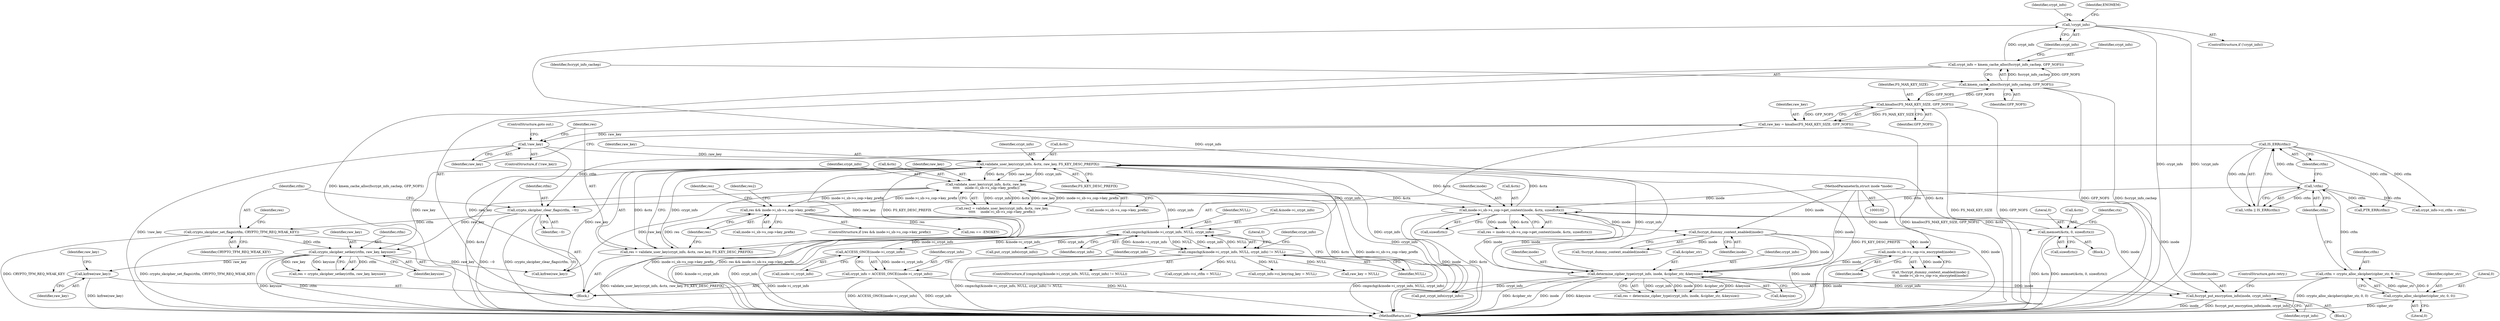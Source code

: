 digraph "0_linux_1b53cf9815bb4744958d41f3795d5d5a1d365e2d_1@API" {
"1000418" [label="(Call,kzfree(raw_key))"];
"1000411" [label="(Call,crypto_skcipher_setkey(ctfm, raw_key, keysize))"];
"1000406" [label="(Call,crypto_skcipher_set_flags(ctfm, CRYPTO_TFM_REQ_WEAK_KEY))"];
"1000403" [label="(Call,crypto_skcipher_clear_flags(ctfm, ~0))"];
"1000386" [label="(Call,IS_ERR(ctfm))"];
"1000384" [label="(Call,!ctfm)"];
"1000376" [label="(Call,ctfm = crypto_alloc_skcipher(cipher_str, 0, 0))"];
"1000378" [label="(Call,crypto_alloc_skcipher(cipher_str, 0, 0))"];
"1000326" [label="(Call,validate_user_key(crypt_info, &ctx, raw_key, FS_KEY_DESC_PREFIX))"];
"1000301" [label="(Call,determine_cipher_type(crypt_info, inode, &cipher_str, &keysize))"];
"1000252" [label="(Call,!crypt_info)"];
"1000246" [label="(Call,crypt_info = kmem_cache_alloc(fscrypt_info_cachep, GFP_NOFS))"];
"1000248" [label="(Call,kmem_cache_alloc(fscrypt_info_cachep, GFP_NOFS))"];
"1000317" [label="(Call,kmalloc(FS_MAX_KEY_SIZE, GFP_NOFS))"];
"1000187" [label="(Call,inode->i_sb->s_cop->is_encrypted(inode))"];
"1000185" [label="(Call,fscrypt_dummy_context_enabled(inode))"];
"1000171" [label="(Call,inode->i_sb->s_cop->get_context(inode, &ctx, sizeof(ctx)))"];
"1000165" [label="(Call,fscrypt_put_encryption_info(inode, crypt_info))"];
"1000103" [label="(MethodParameterIn,struct inode *inode)"];
"1000142" [label="(Call,crypt_info = ACCESS_ONCE(inode->i_crypt_info))"];
"1000144" [label="(Call,ACCESS_ONCE(inode->i_crypt_info))"];
"1000425" [label="(Call,cmpxchg(&inode->i_crypt_info, NULL, crypt_info))"];
"1000424" [label="(Call,cmpxchg(&inode->i_crypt_info, NULL, crypt_info) != NULL)"];
"1000346" [label="(Call,validate_user_key(crypt_info, &ctx, raw_key,\n\t\t\t\t\t     inode->i_sb->s_cop->key_prefix))"];
"1000333" [label="(Call,res && inode->i_sb->s_cop->key_prefix)"];
"1000324" [label="(Call,res = validate_user_key(crypt_info, &ctx, raw_key, FS_KEY_DESC_PREFIX))"];
"1000191" [label="(Call,memset(&ctx, 0, sizeof(ctx)))"];
"1000321" [label="(Call,!raw_key)"];
"1000315" [label="(Call,raw_key = kmalloc(FS_MAX_KEY_SIZE, GFP_NOFS))"];
"1000283" [label="(Call,crypt_info->ci_keyring_key = NULL)"];
"1000438" [label="(Literal,0)"];
"1000385" [label="(Identifier,ctfm)"];
"1000420" [label="(Call,raw_key = NULL)"];
"1000252" [label="(Call,!crypt_info)"];
"1000406" [label="(Call,crypto_skcipher_set_flags(ctfm, CRYPTO_TFM_REQ_WEAK_KEY))"];
"1000166" [label="(Identifier,inode)"];
"1000386" [label="(Call,IS_ERR(ctfm))"];
"1000335" [label="(Call,inode->i_sb->s_cop->key_prefix)"];
"1000187" [label="(Call,inode->i_sb->s_cop->is_encrypted(inode))"];
"1000250" [label="(Identifier,GFP_NOFS)"];
"1000183" [label="(Call,!fscrypt_dummy_context_enabled(inode) ||\n\t\t    inode->i_sb->s_cop->is_encrypted(inode))"];
"1000302" [label="(Identifier,crypt_info)"];
"1000301" [label="(Call,determine_cipher_type(crypt_info, inode, &cipher_str, &keysize))"];
"1000405" [label="(Identifier,~0)"];
"1000432" [label="(Identifier,NULL)"];
"1000332" [label="(ControlStructure,if (res && inode->i_sb->s_cop->key_prefix))"];
"1000175" [label="(Call,sizeof(ctx))"];
"1000450" [label="(Call,kzfree(raw_key))"];
"1000325" [label="(Identifier,res)"];
"1000434" [label="(Call,put_crypt_info(crypt_info))"];
"1000188" [label="(Identifier,inode)"];
"1000172" [label="(Identifier,inode)"];
"1000426" [label="(Call,&inode->i_crypt_info)"];
"1000246" [label="(Call,crypt_info = kmem_cache_alloc(fscrypt_info_cachep, GFP_NOFS))"];
"1000404" [label="(Identifier,ctfm)"];
"1000322" [label="(Identifier,raw_key)"];
"1000181" [label="(Block,)"];
"1000316" [label="(Identifier,raw_key)"];
"1000185" [label="(Call,fscrypt_dummy_context_enabled(inode))"];
"1000199" [label="(Identifier,ctx)"];
"1000423" [label="(ControlStructure,if (cmpxchg(&inode->i_crypt_info, NULL, crypt_info) != NULL))"];
"1000165" [label="(Call,fscrypt_put_encryption_info(inode, crypt_info))"];
"1000173" [label="(Call,&ctx)"];
"1000330" [label="(Identifier,raw_key)"];
"1000299" [label="(Call,res = determine_cipher_type(crypt_info, inode, &cipher_str, &keysize))"];
"1000194" [label="(Literal,0)"];
"1000168" [label="(ControlStructure,goto retry;)"];
"1000324" [label="(Call,res = validate_user_key(crypt_info, &ctx, raw_key, FS_KEY_DESC_PREFIX))"];
"1000253" [label="(Identifier,crypt_info)"];
"1000424" [label="(Call,cmpxchg(&inode->i_crypt_info, NULL, crypt_info) != NULL)"];
"1000381" [label="(Literal,0)"];
"1000333" [label="(Call,res && inode->i_sb->s_cop->key_prefix)"];
"1000191" [label="(Call,memset(&ctx, 0, sizeof(ctx)))"];
"1000418" [label="(Call,kzfree(raw_key))"];
"1000327" [label="(Identifier,crypt_info)"];
"1000419" [label="(Identifier,raw_key)"];
"1000410" [label="(Identifier,res)"];
"1000144" [label="(Call,ACCESS_ONCE(inode->i_crypt_info))"];
"1000345" [label="(Identifier,res2)"];
"1000259" [label="(Identifier,crypt_info)"];
"1000376" [label="(Call,ctfm = crypto_alloc_skcipher(cipher_str, 0, 0))"];
"1000384" [label="(Call,!ctfm)"];
"1000387" [label="(Identifier,ctfm)"];
"1000306" [label="(Call,&keysize)"];
"1000326" [label="(Call,validate_user_key(crypt_info, &ctx, raw_key, FS_KEY_DESC_PREFIX))"];
"1000323" [label="(ControlStructure,goto out;)"];
"1000350" [label="(Identifier,raw_key)"];
"1000303" [label="(Identifier,inode)"];
"1000412" [label="(Identifier,ctfm)"];
"1000448" [label="(Call,put_crypt_info(crypt_info))"];
"1000334" [label="(Identifier,res)"];
"1000393" [label="(Call,PTR_ERR(ctfm))"];
"1000104" [label="(Block,)"];
"1000169" [label="(Call,res = inode->i_sb->s_cop->get_context(inode, &ctx, sizeof(ctx)))"];
"1000379" [label="(Identifier,cipher_str)"];
"1000143" [label="(Identifier,crypt_info)"];
"1000409" [label="(Call,res = crypto_skcipher_setkey(ctfm, raw_key, keysize))"];
"1000186" [label="(Identifier,inode)"];
"1000184" [label="(Call,!fscrypt_dummy_context_enabled(inode))"];
"1000411" [label="(Call,crypto_skcipher_setkey(ctfm, raw_key, keysize))"];
"1000435" [label="(Identifier,crypt_info)"];
"1000383" [label="(Call,!ctfm || IS_ERR(ctfm))"];
"1000195" [label="(Call,sizeof(ctx))"];
"1000380" [label="(Literal,0)"];
"1000142" [label="(Call,crypt_info = ACCESS_ONCE(inode->i_crypt_info))"];
"1000377" [label="(Identifier,ctfm)"];
"1000315" [label="(Call,raw_key = kmalloc(FS_MAX_KEY_SIZE, GFP_NOFS))"];
"1000344" [label="(Call,res2 = validate_user_key(crypt_info, &ctx, raw_key,\n\t\t\t\t\t     inode->i_sb->s_cop->key_prefix))"];
"1000441" [label="(Call,res == -ENOKEY)"];
"1000248" [label="(Call,kmem_cache_alloc(fscrypt_info_cachep, GFP_NOFS))"];
"1000318" [label="(Identifier,FS_MAX_KEY_SIZE)"];
"1000431" [label="(Identifier,crypt_info)"];
"1000407" [label="(Identifier,ctfm)"];
"1000351" [label="(Call,inode->i_sb->s_cop->key_prefix)"];
"1000346" [label="(Call,validate_user_key(crypt_info, &ctx, raw_key,\n\t\t\t\t\t     inode->i_sb->s_cop->key_prefix))"];
"1000149" [label="(Identifier,crypt_info)"];
"1000304" [label="(Call,&cipher_str)"];
"1000347" [label="(Identifier,crypt_info)"];
"1000414" [label="(Identifier,keysize)"];
"1000320" [label="(ControlStructure,if (!raw_key))"];
"1000192" [label="(Call,&ctx)"];
"1000378" [label="(Call,crypto_alloc_skcipher(cipher_str, 0, 0))"];
"1000348" [label="(Call,&ctx)"];
"1000321" [label="(Call,!raw_key)"];
"1000150" [label="(Block,)"];
"1000454" [label="(MethodReturn,int)"];
"1000247" [label="(Identifier,crypt_info)"];
"1000251" [label="(ControlStructure,if (!crypt_info))"];
"1000256" [label="(Identifier,ENOMEM)"];
"1000145" [label="(Call,inode->i_crypt_info)"];
"1000408" [label="(Identifier,CRYPTO_TFM_REQ_WEAK_KEY)"];
"1000171" [label="(Call,inode->i_sb->s_cop->get_context(inode, &ctx, sizeof(ctx)))"];
"1000328" [label="(Call,&ctx)"];
"1000249" [label="(Identifier,fscrypt_info_cachep)"];
"1000413" [label="(Identifier,raw_key)"];
"1000103" [label="(MethodParameterIn,struct inode *inode)"];
"1000425" [label="(Call,cmpxchg(&inode->i_crypt_info, NULL, crypt_info))"];
"1000373" [label="(Identifier,res)"];
"1000331" [label="(Identifier,FS_KEY_DESC_PREFIX)"];
"1000319" [label="(Identifier,GFP_NOFS)"];
"1000430" [label="(Identifier,NULL)"];
"1000421" [label="(Identifier,raw_key)"];
"1000398" [label="(Call,crypt_info->ci_ctfm = ctfm)"];
"1000317" [label="(Call,kmalloc(FS_MAX_KEY_SIZE, GFP_NOFS))"];
"1000278" [label="(Call,crypt_info->ci_ctfm = NULL)"];
"1000167" [label="(Identifier,crypt_info)"];
"1000403" [label="(Call,crypto_skcipher_clear_flags(ctfm, ~0))"];
"1000418" -> "1000104"  [label="AST: "];
"1000418" -> "1000419"  [label="CFG: "];
"1000419" -> "1000418"  [label="AST: "];
"1000421" -> "1000418"  [label="CFG: "];
"1000418" -> "1000454"  [label="DDG: kzfree(raw_key)"];
"1000411" -> "1000418"  [label="DDG: raw_key"];
"1000411" -> "1000409"  [label="AST: "];
"1000411" -> "1000414"  [label="CFG: "];
"1000412" -> "1000411"  [label="AST: "];
"1000413" -> "1000411"  [label="AST: "];
"1000414" -> "1000411"  [label="AST: "];
"1000409" -> "1000411"  [label="CFG: "];
"1000411" -> "1000454"  [label="DDG: ctfm"];
"1000411" -> "1000454"  [label="DDG: keysize"];
"1000411" -> "1000409"  [label="DDG: ctfm"];
"1000411" -> "1000409"  [label="DDG: raw_key"];
"1000411" -> "1000409"  [label="DDG: keysize"];
"1000406" -> "1000411"  [label="DDG: ctfm"];
"1000326" -> "1000411"  [label="DDG: raw_key"];
"1000346" -> "1000411"  [label="DDG: raw_key"];
"1000411" -> "1000450"  [label="DDG: raw_key"];
"1000406" -> "1000104"  [label="AST: "];
"1000406" -> "1000408"  [label="CFG: "];
"1000407" -> "1000406"  [label="AST: "];
"1000408" -> "1000406"  [label="AST: "];
"1000410" -> "1000406"  [label="CFG: "];
"1000406" -> "1000454"  [label="DDG: CRYPTO_TFM_REQ_WEAK_KEY"];
"1000406" -> "1000454"  [label="DDG: crypto_skcipher_set_flags(ctfm, CRYPTO_TFM_REQ_WEAK_KEY)"];
"1000403" -> "1000406"  [label="DDG: ctfm"];
"1000403" -> "1000104"  [label="AST: "];
"1000403" -> "1000405"  [label="CFG: "];
"1000404" -> "1000403"  [label="AST: "];
"1000405" -> "1000403"  [label="AST: "];
"1000407" -> "1000403"  [label="CFG: "];
"1000403" -> "1000454"  [label="DDG: ~0"];
"1000403" -> "1000454"  [label="DDG: crypto_skcipher_clear_flags(ctfm, ~0)"];
"1000386" -> "1000403"  [label="DDG: ctfm"];
"1000384" -> "1000403"  [label="DDG: ctfm"];
"1000386" -> "1000383"  [label="AST: "];
"1000386" -> "1000387"  [label="CFG: "];
"1000387" -> "1000386"  [label="AST: "];
"1000383" -> "1000386"  [label="CFG: "];
"1000386" -> "1000383"  [label="DDG: ctfm"];
"1000384" -> "1000386"  [label="DDG: ctfm"];
"1000386" -> "1000393"  [label="DDG: ctfm"];
"1000386" -> "1000398"  [label="DDG: ctfm"];
"1000384" -> "1000383"  [label="AST: "];
"1000384" -> "1000385"  [label="CFG: "];
"1000385" -> "1000384"  [label="AST: "];
"1000387" -> "1000384"  [label="CFG: "];
"1000383" -> "1000384"  [label="CFG: "];
"1000384" -> "1000383"  [label="DDG: ctfm"];
"1000376" -> "1000384"  [label="DDG: ctfm"];
"1000384" -> "1000393"  [label="DDG: ctfm"];
"1000384" -> "1000398"  [label="DDG: ctfm"];
"1000376" -> "1000104"  [label="AST: "];
"1000376" -> "1000378"  [label="CFG: "];
"1000377" -> "1000376"  [label="AST: "];
"1000378" -> "1000376"  [label="AST: "];
"1000385" -> "1000376"  [label="CFG: "];
"1000376" -> "1000454"  [label="DDG: crypto_alloc_skcipher(cipher_str, 0, 0)"];
"1000378" -> "1000376"  [label="DDG: cipher_str"];
"1000378" -> "1000376"  [label="DDG: 0"];
"1000378" -> "1000381"  [label="CFG: "];
"1000379" -> "1000378"  [label="AST: "];
"1000380" -> "1000378"  [label="AST: "];
"1000381" -> "1000378"  [label="AST: "];
"1000378" -> "1000454"  [label="DDG: cipher_str"];
"1000326" -> "1000324"  [label="AST: "];
"1000326" -> "1000331"  [label="CFG: "];
"1000327" -> "1000326"  [label="AST: "];
"1000328" -> "1000326"  [label="AST: "];
"1000330" -> "1000326"  [label="AST: "];
"1000331" -> "1000326"  [label="AST: "];
"1000324" -> "1000326"  [label="CFG: "];
"1000326" -> "1000454"  [label="DDG: FS_KEY_DESC_PREFIX"];
"1000326" -> "1000454"  [label="DDG: &ctx"];
"1000326" -> "1000171"  [label="DDG: &ctx"];
"1000326" -> "1000324"  [label="DDG: crypt_info"];
"1000326" -> "1000324"  [label="DDG: &ctx"];
"1000326" -> "1000324"  [label="DDG: raw_key"];
"1000326" -> "1000324"  [label="DDG: FS_KEY_DESC_PREFIX"];
"1000301" -> "1000326"  [label="DDG: crypt_info"];
"1000171" -> "1000326"  [label="DDG: &ctx"];
"1000191" -> "1000326"  [label="DDG: &ctx"];
"1000321" -> "1000326"  [label="DDG: raw_key"];
"1000326" -> "1000346"  [label="DDG: crypt_info"];
"1000326" -> "1000346"  [label="DDG: &ctx"];
"1000326" -> "1000346"  [label="DDG: raw_key"];
"1000326" -> "1000425"  [label="DDG: crypt_info"];
"1000326" -> "1000448"  [label="DDG: crypt_info"];
"1000326" -> "1000450"  [label="DDG: raw_key"];
"1000301" -> "1000299"  [label="AST: "];
"1000301" -> "1000306"  [label="CFG: "];
"1000302" -> "1000301"  [label="AST: "];
"1000303" -> "1000301"  [label="AST: "];
"1000304" -> "1000301"  [label="AST: "];
"1000306" -> "1000301"  [label="AST: "];
"1000299" -> "1000301"  [label="CFG: "];
"1000301" -> "1000454"  [label="DDG: &cipher_str"];
"1000301" -> "1000454"  [label="DDG: inode"];
"1000301" -> "1000454"  [label="DDG: &keysize"];
"1000301" -> "1000165"  [label="DDG: inode"];
"1000301" -> "1000171"  [label="DDG: inode"];
"1000301" -> "1000299"  [label="DDG: crypt_info"];
"1000301" -> "1000299"  [label="DDG: inode"];
"1000301" -> "1000299"  [label="DDG: &cipher_str"];
"1000301" -> "1000299"  [label="DDG: &keysize"];
"1000252" -> "1000301"  [label="DDG: crypt_info"];
"1000187" -> "1000301"  [label="DDG: inode"];
"1000185" -> "1000301"  [label="DDG: inode"];
"1000171" -> "1000301"  [label="DDG: inode"];
"1000103" -> "1000301"  [label="DDG: inode"];
"1000301" -> "1000448"  [label="DDG: crypt_info"];
"1000252" -> "1000251"  [label="AST: "];
"1000252" -> "1000253"  [label="CFG: "];
"1000253" -> "1000252"  [label="AST: "];
"1000256" -> "1000252"  [label="CFG: "];
"1000259" -> "1000252"  [label="CFG: "];
"1000252" -> "1000454"  [label="DDG: crypt_info"];
"1000252" -> "1000454"  [label="DDG: !crypt_info"];
"1000246" -> "1000252"  [label="DDG: crypt_info"];
"1000246" -> "1000104"  [label="AST: "];
"1000246" -> "1000248"  [label="CFG: "];
"1000247" -> "1000246"  [label="AST: "];
"1000248" -> "1000246"  [label="AST: "];
"1000253" -> "1000246"  [label="CFG: "];
"1000246" -> "1000454"  [label="DDG: kmem_cache_alloc(fscrypt_info_cachep, GFP_NOFS)"];
"1000248" -> "1000246"  [label="DDG: fscrypt_info_cachep"];
"1000248" -> "1000246"  [label="DDG: GFP_NOFS"];
"1000248" -> "1000250"  [label="CFG: "];
"1000249" -> "1000248"  [label="AST: "];
"1000250" -> "1000248"  [label="AST: "];
"1000248" -> "1000454"  [label="DDG: GFP_NOFS"];
"1000248" -> "1000454"  [label="DDG: fscrypt_info_cachep"];
"1000317" -> "1000248"  [label="DDG: GFP_NOFS"];
"1000248" -> "1000317"  [label="DDG: GFP_NOFS"];
"1000317" -> "1000315"  [label="AST: "];
"1000317" -> "1000319"  [label="CFG: "];
"1000318" -> "1000317"  [label="AST: "];
"1000319" -> "1000317"  [label="AST: "];
"1000315" -> "1000317"  [label="CFG: "];
"1000317" -> "1000454"  [label="DDG: FS_MAX_KEY_SIZE"];
"1000317" -> "1000454"  [label="DDG: GFP_NOFS"];
"1000317" -> "1000315"  [label="DDG: FS_MAX_KEY_SIZE"];
"1000317" -> "1000315"  [label="DDG: GFP_NOFS"];
"1000187" -> "1000183"  [label="AST: "];
"1000187" -> "1000188"  [label="CFG: "];
"1000188" -> "1000187"  [label="AST: "];
"1000183" -> "1000187"  [label="CFG: "];
"1000187" -> "1000454"  [label="DDG: inode"];
"1000187" -> "1000183"  [label="DDG: inode"];
"1000185" -> "1000187"  [label="DDG: inode"];
"1000103" -> "1000187"  [label="DDG: inode"];
"1000185" -> "1000184"  [label="AST: "];
"1000185" -> "1000186"  [label="CFG: "];
"1000186" -> "1000185"  [label="AST: "];
"1000184" -> "1000185"  [label="CFG: "];
"1000185" -> "1000454"  [label="DDG: inode"];
"1000185" -> "1000184"  [label="DDG: inode"];
"1000171" -> "1000185"  [label="DDG: inode"];
"1000103" -> "1000185"  [label="DDG: inode"];
"1000171" -> "1000169"  [label="AST: "];
"1000171" -> "1000175"  [label="CFG: "];
"1000172" -> "1000171"  [label="AST: "];
"1000173" -> "1000171"  [label="AST: "];
"1000175" -> "1000171"  [label="AST: "];
"1000169" -> "1000171"  [label="CFG: "];
"1000171" -> "1000454"  [label="DDG: inode"];
"1000171" -> "1000454"  [label="DDG: &ctx"];
"1000171" -> "1000169"  [label="DDG: inode"];
"1000171" -> "1000169"  [label="DDG: &ctx"];
"1000165" -> "1000171"  [label="DDG: inode"];
"1000103" -> "1000171"  [label="DDG: inode"];
"1000346" -> "1000171"  [label="DDG: &ctx"];
"1000171" -> "1000191"  [label="DDG: &ctx"];
"1000165" -> "1000150"  [label="AST: "];
"1000165" -> "1000167"  [label="CFG: "];
"1000166" -> "1000165"  [label="AST: "];
"1000167" -> "1000165"  [label="AST: "];
"1000168" -> "1000165"  [label="CFG: "];
"1000165" -> "1000454"  [label="DDG: inode"];
"1000165" -> "1000454"  [label="DDG: fscrypt_put_encryption_info(inode, crypt_info)"];
"1000103" -> "1000165"  [label="DDG: inode"];
"1000142" -> "1000165"  [label="DDG: crypt_info"];
"1000103" -> "1000102"  [label="AST: "];
"1000103" -> "1000454"  [label="DDG: inode"];
"1000142" -> "1000104"  [label="AST: "];
"1000142" -> "1000144"  [label="CFG: "];
"1000143" -> "1000142"  [label="AST: "];
"1000144" -> "1000142"  [label="AST: "];
"1000149" -> "1000142"  [label="CFG: "];
"1000142" -> "1000454"  [label="DDG: ACCESS_ONCE(inode->i_crypt_info)"];
"1000142" -> "1000454"  [label="DDG: crypt_info"];
"1000144" -> "1000142"  [label="DDG: inode->i_crypt_info"];
"1000144" -> "1000145"  [label="CFG: "];
"1000145" -> "1000144"  [label="AST: "];
"1000144" -> "1000454"  [label="DDG: inode->i_crypt_info"];
"1000425" -> "1000144"  [label="DDG: &inode->i_crypt_info"];
"1000144" -> "1000425"  [label="DDG: inode->i_crypt_info"];
"1000425" -> "1000424"  [label="AST: "];
"1000425" -> "1000431"  [label="CFG: "];
"1000426" -> "1000425"  [label="AST: "];
"1000430" -> "1000425"  [label="AST: "];
"1000431" -> "1000425"  [label="AST: "];
"1000432" -> "1000425"  [label="CFG: "];
"1000425" -> "1000454"  [label="DDG: &inode->i_crypt_info"];
"1000425" -> "1000454"  [label="DDG: crypt_info"];
"1000425" -> "1000424"  [label="DDG: &inode->i_crypt_info"];
"1000425" -> "1000424"  [label="DDG: NULL"];
"1000425" -> "1000424"  [label="DDG: crypt_info"];
"1000424" -> "1000425"  [label="DDG: NULL"];
"1000346" -> "1000425"  [label="DDG: crypt_info"];
"1000425" -> "1000434"  [label="DDG: crypt_info"];
"1000424" -> "1000423"  [label="AST: "];
"1000424" -> "1000432"  [label="CFG: "];
"1000432" -> "1000424"  [label="AST: "];
"1000435" -> "1000424"  [label="CFG: "];
"1000438" -> "1000424"  [label="CFG: "];
"1000424" -> "1000454"  [label="DDG: cmpxchg(&inode->i_crypt_info, NULL, crypt_info)"];
"1000424" -> "1000454"  [label="DDG: cmpxchg(&inode->i_crypt_info, NULL, crypt_info) != NULL"];
"1000424" -> "1000454"  [label="DDG: NULL"];
"1000424" -> "1000278"  [label="DDG: NULL"];
"1000424" -> "1000283"  [label="DDG: NULL"];
"1000424" -> "1000420"  [label="DDG: NULL"];
"1000346" -> "1000344"  [label="AST: "];
"1000346" -> "1000351"  [label="CFG: "];
"1000347" -> "1000346"  [label="AST: "];
"1000348" -> "1000346"  [label="AST: "];
"1000350" -> "1000346"  [label="AST: "];
"1000351" -> "1000346"  [label="AST: "];
"1000344" -> "1000346"  [label="CFG: "];
"1000346" -> "1000454"  [label="DDG: inode->i_sb->s_cop->key_prefix"];
"1000346" -> "1000454"  [label="DDG: &ctx"];
"1000346" -> "1000333"  [label="DDG: inode->i_sb->s_cop->key_prefix"];
"1000346" -> "1000344"  [label="DDG: crypt_info"];
"1000346" -> "1000344"  [label="DDG: &ctx"];
"1000346" -> "1000344"  [label="DDG: raw_key"];
"1000346" -> "1000344"  [label="DDG: inode->i_sb->s_cop->key_prefix"];
"1000333" -> "1000346"  [label="DDG: inode->i_sb->s_cop->key_prefix"];
"1000346" -> "1000448"  [label="DDG: crypt_info"];
"1000346" -> "1000450"  [label="DDG: raw_key"];
"1000333" -> "1000332"  [label="AST: "];
"1000333" -> "1000334"  [label="CFG: "];
"1000333" -> "1000335"  [label="CFG: "];
"1000334" -> "1000333"  [label="AST: "];
"1000335" -> "1000333"  [label="AST: "];
"1000345" -> "1000333"  [label="CFG: "];
"1000373" -> "1000333"  [label="CFG: "];
"1000333" -> "1000454"  [label="DDG: res && inode->i_sb->s_cop->key_prefix"];
"1000333" -> "1000454"  [label="DDG: inode->i_sb->s_cop->key_prefix"];
"1000324" -> "1000333"  [label="DDG: res"];
"1000333" -> "1000441"  [label="DDG: res"];
"1000324" -> "1000104"  [label="AST: "];
"1000325" -> "1000324"  [label="AST: "];
"1000334" -> "1000324"  [label="CFG: "];
"1000324" -> "1000454"  [label="DDG: validate_user_key(crypt_info, &ctx, raw_key, FS_KEY_DESC_PREFIX)"];
"1000191" -> "1000181"  [label="AST: "];
"1000191" -> "1000195"  [label="CFG: "];
"1000192" -> "1000191"  [label="AST: "];
"1000194" -> "1000191"  [label="AST: "];
"1000195" -> "1000191"  [label="AST: "];
"1000199" -> "1000191"  [label="CFG: "];
"1000191" -> "1000454"  [label="DDG: memset(&ctx, 0, sizeof(ctx))"];
"1000191" -> "1000454"  [label="DDG: &ctx"];
"1000321" -> "1000320"  [label="AST: "];
"1000321" -> "1000322"  [label="CFG: "];
"1000322" -> "1000321"  [label="AST: "];
"1000323" -> "1000321"  [label="CFG: "];
"1000325" -> "1000321"  [label="CFG: "];
"1000321" -> "1000454"  [label="DDG: !raw_key"];
"1000315" -> "1000321"  [label="DDG: raw_key"];
"1000321" -> "1000450"  [label="DDG: raw_key"];
"1000315" -> "1000104"  [label="AST: "];
"1000316" -> "1000315"  [label="AST: "];
"1000322" -> "1000315"  [label="CFG: "];
"1000315" -> "1000454"  [label="DDG: kmalloc(FS_MAX_KEY_SIZE, GFP_NOFS)"];
}
